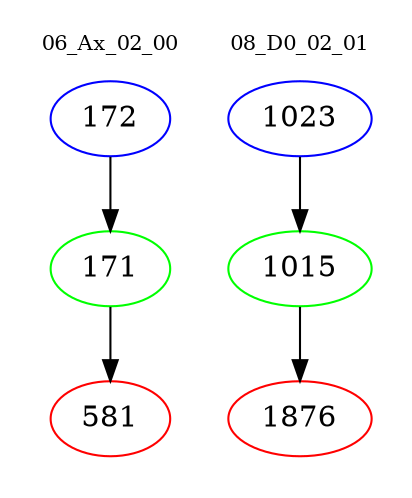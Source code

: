 digraph{
subgraph cluster_0 {
color = white
label = "06_Ax_02_00";
fontsize=10;
T0_172 [label="172", color="blue"]
T0_172 -> T0_171 [color="black"]
T0_171 [label="171", color="green"]
T0_171 -> T0_581 [color="black"]
T0_581 [label="581", color="red"]
}
subgraph cluster_1 {
color = white
label = "08_D0_02_01";
fontsize=10;
T1_1023 [label="1023", color="blue"]
T1_1023 -> T1_1015 [color="black"]
T1_1015 [label="1015", color="green"]
T1_1015 -> T1_1876 [color="black"]
T1_1876 [label="1876", color="red"]
}
}
